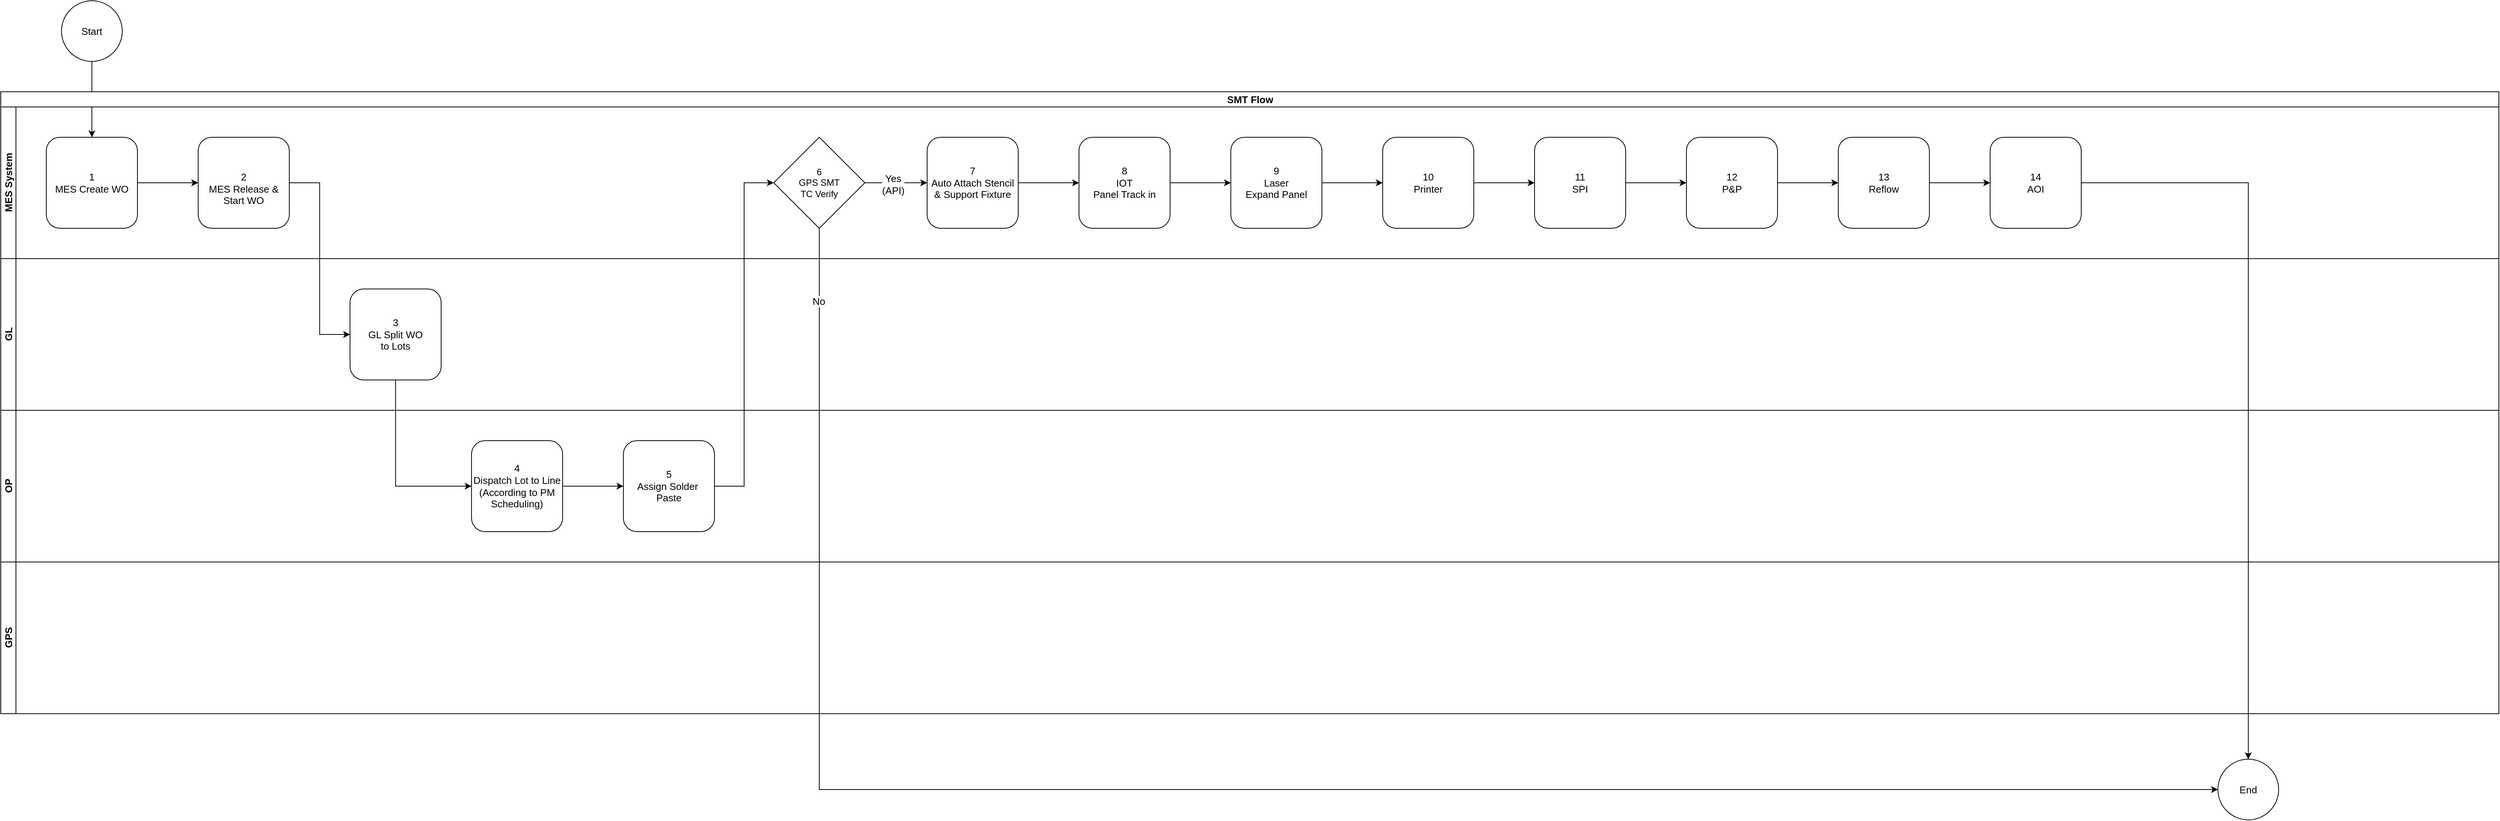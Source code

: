 <mxfile version="22.1.5" type="github" pages="4">
  <diagram name="0. SMT Flow" id="4LoAcsa9wCyBJGU6yPAQ">
    <mxGraphModel dx="3695" dy="1908" grid="1" gridSize="10" guides="1" tooltips="1" connect="1" arrows="1" fold="1" page="0" pageScale="1" pageWidth="1169" pageHeight="827" math="0" shadow="0">
      <root>
        <mxCell id="lsrAI2a4YngaBVKj8FtU-0" />
        <mxCell id="lsrAI2a4YngaBVKj8FtU-1" parent="lsrAI2a4YngaBVKj8FtU-0" />
        <mxCell id="gDUpVS5IpSoHxMBYjF2x-1" style="edgeStyle=orthogonalEdgeStyle;rounded=0;orthogonalLoop=1;jettySize=auto;html=1;exitX=1;exitY=0.5;exitDx=0;exitDy=0;entryX=0;entryY=0.5;entryDx=0;entryDy=0;fontSize=13;" edge="1" parent="lsrAI2a4YngaBVKj8FtU-1" source="lsrAI2a4YngaBVKj8FtU-5" target="lsrAI2a4YngaBVKj8FtU-8">
          <mxGeometry relative="1" as="geometry" />
        </mxCell>
        <mxCell id="lsrAI2a4YngaBVKj8FtU-5" value="1&lt;br style=&quot;font-size: 13px;&quot;&gt;MES Create WO" style="rounded=1;whiteSpace=wrap;html=1;fontSize=13;verticalAlign=middle;" vertex="1" parent="lsrAI2a4YngaBVKj8FtU-1">
          <mxGeometry x="40" y="200" width="120" height="120" as="geometry" />
        </mxCell>
        <mxCell id="gDUpVS5IpSoHxMBYjF2x-2" style="edgeStyle=orthogonalEdgeStyle;rounded=0;orthogonalLoop=1;jettySize=auto;html=1;exitX=1;exitY=0.5;exitDx=0;exitDy=0;entryX=0;entryY=0.5;entryDx=0;entryDy=0;fontSize=13;" edge="1" parent="lsrAI2a4YngaBVKj8FtU-1" source="lsrAI2a4YngaBVKj8FtU-8" target="lsrAI2a4YngaBVKj8FtU-10">
          <mxGeometry relative="1" as="geometry" />
        </mxCell>
        <mxCell id="lsrAI2a4YngaBVKj8FtU-8" value="&lt;br style=&quot;font-size: 13px;&quot;&gt;2&lt;br style=&quot;font-size: 13px;&quot;&gt;MES Release &amp;amp; &lt;br style=&quot;font-size: 13px;&quot;&gt;Start WO&lt;br style=&quot;font-size: 13px;&quot;&gt;" style="rounded=1;whiteSpace=wrap;html=1;fontSize=13;" vertex="1" parent="lsrAI2a4YngaBVKj8FtU-1">
          <mxGeometry x="240" y="200" width="120" height="120" as="geometry" />
        </mxCell>
        <mxCell id="lsrAI2a4YngaBVKj8FtU-9" value="Start" style="ellipse;whiteSpace=wrap;html=1;aspect=fixed;fontSize=13;" vertex="1" parent="lsrAI2a4YngaBVKj8FtU-1">
          <mxGeometry x="60" y="20" width="80" height="80" as="geometry" />
        </mxCell>
        <mxCell id="JL5M2NKlcuQdTF7bNuk7-0" value="End" style="ellipse;whiteSpace=wrap;html=1;aspect=fixed;fontSize=13;" vertex="1" parent="lsrAI2a4YngaBVKj8FtU-1">
          <mxGeometry x="2900" y="1020" width="80" height="80" as="geometry" />
        </mxCell>
        <mxCell id="gDUpVS5IpSoHxMBYjF2x-0" style="edgeStyle=orthogonalEdgeStyle;rounded=0;orthogonalLoop=1;jettySize=auto;html=1;exitX=0.5;exitY=1;exitDx=0;exitDy=0;entryX=0.5;entryY=0;entryDx=0;entryDy=0;fontSize=13;" edge="1" parent="lsrAI2a4YngaBVKj8FtU-1" source="lsrAI2a4YngaBVKj8FtU-9" target="lsrAI2a4YngaBVKj8FtU-5">
          <mxGeometry relative="1" as="geometry" />
        </mxCell>
        <mxCell id="SeX5UwsHkIRVZ4z2yRDU-0" value="" style="group" vertex="1" connectable="0" parent="lsrAI2a4YngaBVKj8FtU-1">
          <mxGeometry x="-20" y="140" width="3290" height="820" as="geometry" />
        </mxCell>
        <mxCell id="hTAVZJHK6Nea7UwYxCpy-0" value="&lt;font style=&quot;font-size: 13px;&quot;&gt;SMT Flow&lt;/font&gt;" style="swimlane;childLayout=stackLayout;resizeParent=1;resizeParentMax=0;horizontal=1;startSize=20;horizontalStack=0;html=1;" vertex="1" parent="SeX5UwsHkIRVZ4z2yRDU-0">
          <mxGeometry width="3290" height="620" as="geometry" />
        </mxCell>
        <mxCell id="hTAVZJHK6Nea7UwYxCpy-1" value="&lt;font style=&quot;font-size: 13px;&quot;&gt;MES System&lt;/font&gt;" style="swimlane;startSize=20;horizontal=0;html=1;" vertex="1" parent="hTAVZJHK6Nea7UwYxCpy-0">
          <mxGeometry y="20" width="3290" height="200" as="geometry" />
        </mxCell>
        <mxCell id="hTAVZJHK6Nea7UwYxCpy-9" style="edgeStyle=orthogonalEdgeStyle;rounded=0;orthogonalLoop=1;jettySize=auto;html=1;exitX=1;exitY=0.5;exitDx=0;exitDy=0;entryX=0;entryY=0.5;entryDx=0;entryDy=0;" edge="1" parent="hTAVZJHK6Nea7UwYxCpy-1" source="lsrAI2a4YngaBVKj8FtU-14" target="lsrAI2a4YngaBVKj8FtU-15">
          <mxGeometry relative="1" as="geometry" />
        </mxCell>
        <mxCell id="lsrAI2a4YngaBVKj8FtU-14" value="8&lt;br&gt;IOT&lt;br&gt;Panel Track in" style="rounded=1;whiteSpace=wrap;html=1;fontSize=13;" vertex="1" parent="hTAVZJHK6Nea7UwYxCpy-1">
          <mxGeometry x="1420.004" y="40" width="120" height="120" as="geometry" />
        </mxCell>
        <mxCell id="hTAVZJHK6Nea7UwYxCpy-10" style="edgeStyle=orthogonalEdgeStyle;rounded=0;orthogonalLoop=1;jettySize=auto;html=1;exitX=1;exitY=0.5;exitDx=0;exitDy=0;entryX=0;entryY=0.5;entryDx=0;entryDy=0;" edge="1" parent="hTAVZJHK6Nea7UwYxCpy-1" source="lsrAI2a4YngaBVKj8FtU-15" target="lsrAI2a4YngaBVKj8FtU-16">
          <mxGeometry relative="1" as="geometry" />
        </mxCell>
        <mxCell id="lsrAI2a4YngaBVKj8FtU-15" value="9&lt;br&gt;Laser&lt;br&gt;Expand Panel" style="rounded=1;whiteSpace=wrap;html=1;fontSize=13;" vertex="1" parent="hTAVZJHK6Nea7UwYxCpy-1">
          <mxGeometry x="1620.005" y="40" width="120" height="120" as="geometry" />
        </mxCell>
        <mxCell id="hTAVZJHK6Nea7UwYxCpy-11" style="edgeStyle=orthogonalEdgeStyle;rounded=0;orthogonalLoop=1;jettySize=auto;html=1;exitX=1;exitY=0.5;exitDx=0;exitDy=0;entryX=0;entryY=0.5;entryDx=0;entryDy=0;" edge="1" parent="hTAVZJHK6Nea7UwYxCpy-1" source="lsrAI2a4YngaBVKj8FtU-16" target="lsrAI2a4YngaBVKj8FtU-17">
          <mxGeometry relative="1" as="geometry" />
        </mxCell>
        <mxCell id="lsrAI2a4YngaBVKj8FtU-16" value="10&lt;br&gt;Printer" style="rounded=1;whiteSpace=wrap;html=1;fontSize=13;" vertex="1" parent="hTAVZJHK6Nea7UwYxCpy-1">
          <mxGeometry x="1819.995" y="40" width="120" height="120" as="geometry" />
        </mxCell>
        <mxCell id="hTAVZJHK6Nea7UwYxCpy-12" style="edgeStyle=orthogonalEdgeStyle;rounded=0;orthogonalLoop=1;jettySize=auto;html=1;exitX=1;exitY=0.5;exitDx=0;exitDy=0;entryX=0;entryY=0.5;entryDx=0;entryDy=0;" edge="1" parent="hTAVZJHK6Nea7UwYxCpy-1" source="lsrAI2a4YngaBVKj8FtU-17" target="lsrAI2a4YngaBVKj8FtU-18">
          <mxGeometry relative="1" as="geometry" />
        </mxCell>
        <mxCell id="lsrAI2a4YngaBVKj8FtU-17" value="11&lt;br&gt;SPI" style="rounded=1;whiteSpace=wrap;html=1;fontSize=13;" vertex="1" parent="hTAVZJHK6Nea7UwYxCpy-1">
          <mxGeometry x="2019.996" y="40" width="120" height="120" as="geometry" />
        </mxCell>
        <mxCell id="hTAVZJHK6Nea7UwYxCpy-13" style="edgeStyle=orthogonalEdgeStyle;rounded=0;orthogonalLoop=1;jettySize=auto;html=1;exitX=1;exitY=0.5;exitDx=0;exitDy=0;" edge="1" parent="hTAVZJHK6Nea7UwYxCpy-1" source="lsrAI2a4YngaBVKj8FtU-18" target="lsrAI2a4YngaBVKj8FtU-19">
          <mxGeometry relative="1" as="geometry" />
        </mxCell>
        <mxCell id="lsrAI2a4YngaBVKj8FtU-18" value="12&lt;br&gt;P&amp;amp;P" style="rounded=1;whiteSpace=wrap;html=1;fontSize=13;" vertex="1" parent="hTAVZJHK6Nea7UwYxCpy-1">
          <mxGeometry x="2219.997" y="40" width="120" height="120" as="geometry" />
        </mxCell>
        <mxCell id="hTAVZJHK6Nea7UwYxCpy-14" style="edgeStyle=orthogonalEdgeStyle;rounded=0;orthogonalLoop=1;jettySize=auto;html=1;exitX=1;exitY=0.5;exitDx=0;exitDy=0;entryX=0;entryY=0.5;entryDx=0;entryDy=0;" edge="1" parent="hTAVZJHK6Nea7UwYxCpy-1" source="lsrAI2a4YngaBVKj8FtU-19" target="lsrAI2a4YngaBVKj8FtU-26">
          <mxGeometry relative="1" as="geometry" />
        </mxCell>
        <mxCell id="lsrAI2a4YngaBVKj8FtU-19" value="13&lt;br&gt;Reflow" style="rounded=1;whiteSpace=wrap;html=1;fontSize=13;" vertex="1" parent="hTAVZJHK6Nea7UwYxCpy-1">
          <mxGeometry x="2419.998" y="40" width="120" height="120" as="geometry" />
        </mxCell>
        <mxCell id="lsrAI2a4YngaBVKj8FtU-26" value="14&lt;br&gt;AOI" style="rounded=1;whiteSpace=wrap;html=1;fontSize=13;" vertex="1" parent="hTAVZJHK6Nea7UwYxCpy-1">
          <mxGeometry x="2619.999" y="40" width="120" height="120" as="geometry" />
        </mxCell>
        <mxCell id="hTAVZJHK6Nea7UwYxCpy-20" style="edgeStyle=orthogonalEdgeStyle;rounded=0;orthogonalLoop=1;jettySize=auto;html=1;exitX=1;exitY=0.5;exitDx=0;exitDy=0;entryX=0;entryY=0.5;entryDx=0;entryDy=0;" edge="1" parent="hTAVZJHK6Nea7UwYxCpy-1" source="hTAVZJHK6Nea7UwYxCpy-16" target="lsrAI2a4YngaBVKj8FtU-14">
          <mxGeometry relative="1" as="geometry" />
        </mxCell>
        <mxCell id="hTAVZJHK6Nea7UwYxCpy-16" value="7&lt;br&gt;Auto Attach Stencil &amp;amp; Support Fixture" style="rounded=1;whiteSpace=wrap;html=1;fontSize=13;" vertex="1" parent="hTAVZJHK6Nea7UwYxCpy-1">
          <mxGeometry x="1220.003" y="40" width="120" height="120" as="geometry" />
        </mxCell>
        <mxCell id="SeX5UwsHkIRVZ4z2yRDU-7" style="edgeStyle=orthogonalEdgeStyle;rounded=0;orthogonalLoop=1;jettySize=auto;html=1;exitX=1;exitY=0.5;exitDx=0;exitDy=0;entryX=0;entryY=0.5;entryDx=0;entryDy=0;" edge="1" parent="hTAVZJHK6Nea7UwYxCpy-1" source="SeX5UwsHkIRVZ4z2yRDU-2" target="hTAVZJHK6Nea7UwYxCpy-16">
          <mxGeometry relative="1" as="geometry" />
        </mxCell>
        <mxCell id="SeX5UwsHkIRVZ4z2yRDU-8" value="Yes&lt;br style=&quot;font-size: 13px;&quot;&gt;(API)" style="edgeLabel;html=1;align=center;verticalAlign=middle;resizable=0;points=[];fontSize=13;" vertex="1" connectable="0" parent="SeX5UwsHkIRVZ4z2yRDU-7">
          <mxGeometry x="-0.098" y="-2" relative="1" as="geometry">
            <mxPoint as="offset" />
          </mxGeometry>
        </mxCell>
        <mxCell id="SeX5UwsHkIRVZ4z2yRDU-2" value="6&lt;br&gt;GPS SMT&lt;br&gt;TC Verify" style="rhombus;whiteSpace=wrap;html=1;" vertex="1" parent="hTAVZJHK6Nea7UwYxCpy-1">
          <mxGeometry x="1018" y="40" width="120" height="120" as="geometry" />
        </mxCell>
        <mxCell id="hTAVZJHK6Nea7UwYxCpy-2" value="&lt;font style=&quot;font-size: 13px;&quot;&gt;GL&lt;/font&gt;" style="swimlane;startSize=20;horizontal=0;html=1;" vertex="1" parent="hTAVZJHK6Nea7UwYxCpy-0">
          <mxGeometry y="220" width="3290" height="200" as="geometry" />
        </mxCell>
        <mxCell id="lsrAI2a4YngaBVKj8FtU-10" value="3&lt;br style=&quot;font-size: 13px;&quot;&gt;GL Split WO &lt;br&gt;to Lots" style="rounded=1;whiteSpace=wrap;html=1;fontSize=13;" vertex="1" parent="hTAVZJHK6Nea7UwYxCpy-2">
          <mxGeometry x="459.996" y="40" width="120" height="120" as="geometry" />
        </mxCell>
        <mxCell id="hTAVZJHK6Nea7UwYxCpy-3" value="&lt;font style=&quot;font-size: 13px;&quot;&gt;OP&lt;/font&gt;" style="swimlane;startSize=20;horizontal=0;html=1;" vertex="1" parent="hTAVZJHK6Nea7UwYxCpy-0">
          <mxGeometry y="420" width="3290" height="200" as="geometry" />
        </mxCell>
        <mxCell id="hTAVZJHK6Nea7UwYxCpy-15" style="edgeStyle=orthogonalEdgeStyle;rounded=0;orthogonalLoop=1;jettySize=auto;html=1;exitX=1;exitY=0.5;exitDx=0;exitDy=0;entryX=0;entryY=0.5;entryDx=0;entryDy=0;" edge="1" parent="hTAVZJHK6Nea7UwYxCpy-3" source="lsrAI2a4YngaBVKj8FtU-11" target="lsrAI2a4YngaBVKj8FtU-13">
          <mxGeometry relative="1" as="geometry" />
        </mxCell>
        <mxCell id="lsrAI2a4YngaBVKj8FtU-11" value="4&lt;br&gt;Dispatch Lot to Line&lt;br style=&quot;font-size: 13px;&quot;&gt;(According to PM Scheduling)" style="rounded=1;whiteSpace=wrap;html=1;fontSize=13;" vertex="1" parent="hTAVZJHK6Nea7UwYxCpy-3">
          <mxGeometry x="620.001" y="40" width="120" height="120" as="geometry" />
        </mxCell>
        <mxCell id="lsrAI2a4YngaBVKj8FtU-13" value="5&lt;br&gt;Assign Solder&amp;nbsp;&lt;br&gt;Paste" style="rounded=1;whiteSpace=wrap;html=1;fontSize=13;" vertex="1" parent="hTAVZJHK6Nea7UwYxCpy-3">
          <mxGeometry x="820.002" y="40" width="120" height="120" as="geometry" />
        </mxCell>
        <mxCell id="hTAVZJHK6Nea7UwYxCpy-4" style="edgeStyle=orthogonalEdgeStyle;rounded=0;orthogonalLoop=1;jettySize=auto;html=1;exitX=0.5;exitY=1;exitDx=0;exitDy=0;entryX=0;entryY=0.5;entryDx=0;entryDy=0;" edge="1" parent="hTAVZJHK6Nea7UwYxCpy-0" source="lsrAI2a4YngaBVKj8FtU-10" target="lsrAI2a4YngaBVKj8FtU-11">
          <mxGeometry relative="1" as="geometry" />
        </mxCell>
        <mxCell id="SeX5UwsHkIRVZ4z2yRDU-3" style="edgeStyle=orthogonalEdgeStyle;rounded=0;orthogonalLoop=1;jettySize=auto;html=1;exitX=1;exitY=0.5;exitDx=0;exitDy=0;entryX=0;entryY=0.5;entryDx=0;entryDy=0;" edge="1" parent="hTAVZJHK6Nea7UwYxCpy-0" source="lsrAI2a4YngaBVKj8FtU-13" target="SeX5UwsHkIRVZ4z2yRDU-2">
          <mxGeometry relative="1" as="geometry" />
        </mxCell>
        <mxCell id="hTAVZJHK6Nea7UwYxCpy-5" value="&lt;font style=&quot;font-size: 13px;&quot;&gt;GPS&lt;br&gt;&lt;/font&gt;" style="swimlane;startSize=20;horizontal=0;html=1;" vertex="1" parent="SeX5UwsHkIRVZ4z2yRDU-0">
          <mxGeometry y="620" width="3290" height="200" as="geometry" />
        </mxCell>
        <mxCell id="SeX5UwsHkIRVZ4z2yRDU-5" style="edgeStyle=orthogonalEdgeStyle;rounded=0;orthogonalLoop=1;jettySize=auto;html=1;exitX=0.5;exitY=1;exitDx=0;exitDy=0;entryX=0;entryY=0.5;entryDx=0;entryDy=0;" edge="1" parent="lsrAI2a4YngaBVKj8FtU-1" source="SeX5UwsHkIRVZ4z2yRDU-2" target="JL5M2NKlcuQdTF7bNuk7-0">
          <mxGeometry relative="1" as="geometry" />
        </mxCell>
        <mxCell id="SeX5UwsHkIRVZ4z2yRDU-6" value="No" style="edgeLabel;html=1;align=center;verticalAlign=middle;resizable=0;points=[];fontSize=13;" vertex="1" connectable="0" parent="SeX5UwsHkIRVZ4z2yRDU-5">
          <mxGeometry x="-0.926" y="-1" relative="1" as="geometry">
            <mxPoint as="offset" />
          </mxGeometry>
        </mxCell>
        <mxCell id="SeX5UwsHkIRVZ4z2yRDU-10" style="edgeStyle=orthogonalEdgeStyle;rounded=0;orthogonalLoop=1;jettySize=auto;html=1;exitX=1;exitY=0.5;exitDx=0;exitDy=0;entryX=0.5;entryY=0;entryDx=0;entryDy=0;" edge="1" parent="lsrAI2a4YngaBVKj8FtU-1" source="lsrAI2a4YngaBVKj8FtU-26" target="JL5M2NKlcuQdTF7bNuk7-0">
          <mxGeometry relative="1" as="geometry" />
        </mxCell>
      </root>
    </mxGraphModel>
  </diagram>
  <diagram name="1. MES Create WO" id="kMfND19_Ezq3t_1BL4Cr">
    <mxGraphModel dx="2377" dy="1145" grid="1" gridSize="10" guides="1" tooltips="1" connect="1" arrows="1" fold="1" page="0" pageScale="1" pageWidth="1169" pageHeight="827" math="0" shadow="0">
      <root>
        <mxCell id="v-P0XJ886XZ0XmWnyiew-0" />
        <mxCell id="v-P0XJ886XZ0XmWnyiew-1" parent="v-P0XJ886XZ0XmWnyiew-0" />
        <mxCell id="v-P0XJ886XZ0XmWnyiew-2" style="edgeStyle=orthogonalEdgeStyle;rounded=0;orthogonalLoop=1;jettySize=auto;html=1;exitX=1;exitY=0.5;exitDx=0;exitDy=0;entryX=0;entryY=0.5;entryDx=0;entryDy=0;fontSize=13;" edge="1" parent="v-P0XJ886XZ0XmWnyiew-1" source="v-P0XJ886XZ0XmWnyiew-4" target="v-P0XJ886XZ0XmWnyiew-6">
          <mxGeometry relative="1" as="geometry">
            <mxPoint x="200" y="290" as="targetPoint" />
          </mxGeometry>
        </mxCell>
        <mxCell id="v-P0XJ886XZ0XmWnyiew-3" style="edgeStyle=orthogonalEdgeStyle;rounded=0;orthogonalLoop=1;jettySize=auto;html=1;exitX=1;exitY=0.5;exitDx=0;exitDy=0;entryX=0;entryY=0.5;entryDx=0;entryDy=0;fontSize=13;" edge="1" parent="v-P0XJ886XZ0XmWnyiew-1" source="v-P0XJ886XZ0XmWnyiew-4" target="v-P0XJ886XZ0XmWnyiew-8">
          <mxGeometry relative="1" as="geometry" />
        </mxCell>
        <mxCell id="v-P0XJ886XZ0XmWnyiew-4" value="1.1&lt;br style=&quot;font-size: 13px;&quot;&gt;E1 Issue WO" style="rounded=1;whiteSpace=wrap;html=1;fontSize=13;" vertex="1" parent="v-P0XJ886XZ0XmWnyiew-1">
          <mxGeometry x="44.5" y="240" width="120" height="120" as="geometry" />
        </mxCell>
        <mxCell id="v-P0XJ886XZ0XmWnyiew-5" style="edgeStyle=orthogonalEdgeStyle;rounded=0;orthogonalLoop=1;jettySize=auto;html=1;exitX=1;exitY=0.5;exitDx=0;exitDy=0;entryX=0;entryY=0.5;entryDx=0;entryDy=0;fontSize=13;" edge="1" parent="v-P0XJ886XZ0XmWnyiew-1" source="v-P0XJ886XZ0XmWnyiew-6" target="v-P0XJ886XZ0XmWnyiew-9">
          <mxGeometry relative="1" as="geometry" />
        </mxCell>
        <mxCell id="v-P0XJ886XZ0XmWnyiew-6" value="1.2&lt;br style=&quot;font-size: 13px;&quot;&gt;Send to MES" style="rounded=1;whiteSpace=wrap;html=1;fontSize=13;" vertex="1" parent="v-P0XJ886XZ0XmWnyiew-1">
          <mxGeometry x="240" y="240" width="120" height="120" as="geometry" />
        </mxCell>
        <mxCell id="v-P0XJ886XZ0XmWnyiew-7" style="edgeStyle=orthogonalEdgeStyle;rounded=0;orthogonalLoop=1;jettySize=auto;html=1;exitX=1;exitY=0.5;exitDx=0;exitDy=0;entryX=0;entryY=0.5;entryDx=0;entryDy=0;fontSize=13;" edge="1" parent="v-P0XJ886XZ0XmWnyiew-1" source="v-P0XJ886XZ0XmWnyiew-8" target="v-P0XJ886XZ0XmWnyiew-11">
          <mxGeometry relative="1" as="geometry" />
        </mxCell>
        <mxCell id="v-P0XJ886XZ0XmWnyiew-8" value="1.2&lt;br style=&quot;font-size: 13px;&quot;&gt;Send to EWO" style="rounded=1;whiteSpace=wrap;html=1;fontSize=13;" vertex="1" parent="v-P0XJ886XZ0XmWnyiew-1">
          <mxGeometry x="240" y="440" width="120" height="120" as="geometry" />
        </mxCell>
        <mxCell id="v-P0XJ886XZ0XmWnyiew-9" value="1.3&lt;br style=&quot;font-size: 13px;&quot;&gt;MES Create WO" style="rounded=1;whiteSpace=wrap;html=1;fontSize=13;" vertex="1" parent="v-P0XJ886XZ0XmWnyiew-1">
          <mxGeometry x="440" y="240" width="120" height="120" as="geometry" />
        </mxCell>
        <mxCell id="v-P0XJ886XZ0XmWnyiew-10" style="edgeStyle=orthogonalEdgeStyle;rounded=0;orthogonalLoop=1;jettySize=auto;html=1;exitX=1;exitY=0.5;exitDx=0;exitDy=0;entryX=0;entryY=0.5;entryDx=0;entryDy=0;fontSize=13;" edge="1" parent="v-P0XJ886XZ0XmWnyiew-1" source="v-P0XJ886XZ0XmWnyiew-11" target="v-P0XJ886XZ0XmWnyiew-26">
          <mxGeometry relative="1" as="geometry" />
        </mxCell>
        <mxCell id="v-P0XJ886XZ0XmWnyiew-11" value="1.3&lt;br style=&quot;font-size: 13px;&quot;&gt;EWO Create WO" style="rounded=1;whiteSpace=wrap;html=1;fontSize=13;" vertex="1" parent="v-P0XJ886XZ0XmWnyiew-1">
          <mxGeometry x="440" y="440" width="120" height="120" as="geometry" />
        </mxCell>
        <mxCell id="v-P0XJ886XZ0XmWnyiew-14" value="Start" style="ellipse;whiteSpace=wrap;html=1;aspect=fixed;fontSize=13;" vertex="1" parent="v-P0XJ886XZ0XmWnyiew-1">
          <mxGeometry x="64.5" y="80" width="80" height="80" as="geometry" />
        </mxCell>
        <mxCell id="v-P0XJ886XZ0XmWnyiew-15" value="GPS TC Verify" style="rounded=1;whiteSpace=wrap;html=1;" vertex="1" parent="v-P0XJ886XZ0XmWnyiew-1">
          <mxGeometry x="1980" y="240" width="120" height="100" as="geometry" />
        </mxCell>
        <mxCell id="v-P0XJ886XZ0XmWnyiew-16" value="Panel Track in" style="rounded=1;whiteSpace=wrap;html=1;" vertex="1" parent="v-P0XJ886XZ0XmWnyiew-1">
          <mxGeometry x="2140" y="240" width="120" height="100" as="geometry" />
        </mxCell>
        <mxCell id="v-P0XJ886XZ0XmWnyiew-17" value="Panel Track in" style="rounded=1;whiteSpace=wrap;html=1;" vertex="1" parent="v-P0XJ886XZ0XmWnyiew-1">
          <mxGeometry x="2300" y="240" width="120" height="100" as="geometry" />
        </mxCell>
        <mxCell id="v-P0XJ886XZ0XmWnyiew-18" value="Laser" style="rounded=1;whiteSpace=wrap;html=1;" vertex="1" parent="v-P0XJ886XZ0XmWnyiew-1">
          <mxGeometry x="2460" y="240" width="120" height="100" as="geometry" />
        </mxCell>
        <mxCell id="v-P0XJ886XZ0XmWnyiew-19" value="Printer" style="rounded=1;whiteSpace=wrap;html=1;" vertex="1" parent="v-P0XJ886XZ0XmWnyiew-1">
          <mxGeometry x="2620" y="240" width="120" height="100" as="geometry" />
        </mxCell>
        <mxCell id="v-P0XJ886XZ0XmWnyiew-20" value="SPI" style="rounded=1;whiteSpace=wrap;html=1;" vertex="1" parent="v-P0XJ886XZ0XmWnyiew-1">
          <mxGeometry x="2780" y="240" width="120" height="100" as="geometry" />
        </mxCell>
        <mxCell id="v-P0XJ886XZ0XmWnyiew-21" value="P&amp;amp;P" style="rounded=1;whiteSpace=wrap;html=1;" vertex="1" parent="v-P0XJ886XZ0XmWnyiew-1">
          <mxGeometry x="2940" y="240" width="120" height="100" as="geometry" />
        </mxCell>
        <mxCell id="v-P0XJ886XZ0XmWnyiew-22" value="Reflow" style="rounded=1;whiteSpace=wrap;html=1;" vertex="1" parent="v-P0XJ886XZ0XmWnyiew-1">
          <mxGeometry x="3100" y="240" width="120" height="100" as="geometry" />
        </mxCell>
        <mxCell id="v-P0XJ886XZ0XmWnyiew-23" value="1 MES Create WO" style="swimlane;childLayout=stackLayout;resizeParent=1;resizeParentMax=0;horizontal=1;startSize=20;horizontalStack=0;html=1;fontSize=13;" vertex="1" parent="v-P0XJ886XZ0XmWnyiew-1">
          <mxGeometry x="-20" y="190" width="940" height="410" as="geometry" />
        </mxCell>
        <mxCell id="v-P0XJ886XZ0XmWnyiew-24" value="MES" style="swimlane;startSize=20;horizontal=0;html=1;fontSize=13;" vertex="1" parent="v-P0XJ886XZ0XmWnyiew-23">
          <mxGeometry y="20" width="940" height="190" as="geometry" />
        </mxCell>
        <mxCell id="v-P0XJ886XZ0XmWnyiew-25" value="EWO" style="swimlane;startSize=20;horizontal=0;html=1;fontSize=13;" vertex="1" parent="v-P0XJ886XZ0XmWnyiew-23">
          <mxGeometry y="210" width="940" height="200" as="geometry" />
        </mxCell>
        <mxCell id="v-P0XJ886XZ0XmWnyiew-26" value="1.4&lt;br style=&quot;font-size: 13px;&quot;&gt;EWO Approve" style="rhombus;whiteSpace=wrap;html=1;fontSize=13;" vertex="1" parent="v-P0XJ886XZ0XmWnyiew-25">
          <mxGeometry x="660" y="40" width="120" height="120" as="geometry" />
        </mxCell>
        <mxCell id="v-P0XJ886XZ0XmWnyiew-31" value="AOI" style="rounded=1;whiteSpace=wrap;html=1;" vertex="1" parent="v-P0XJ886XZ0XmWnyiew-1">
          <mxGeometry x="3260" y="240" width="120" height="100" as="geometry" />
        </mxCell>
        <mxCell id="v-P0XJ886XZ0XmWnyiew-33" style="edgeStyle=orthogonalEdgeStyle;rounded=0;orthogonalLoop=1;jettySize=auto;html=1;exitX=0.5;exitY=1;exitDx=0;exitDy=0;entryX=0.5;entryY=0;entryDx=0;entryDy=0;fontSize=13;" edge="1" parent="v-P0XJ886XZ0XmWnyiew-1" source="v-P0XJ886XZ0XmWnyiew-14" target="v-P0XJ886XZ0XmWnyiew-4">
          <mxGeometry relative="1" as="geometry" />
        </mxCell>
        <mxCell id="v-P0XJ886XZ0XmWnyiew-34" value="End" style="ellipse;whiteSpace=wrap;html=1;aspect=fixed;fontSize=13;" vertex="1" parent="v-P0XJ886XZ0XmWnyiew-1">
          <mxGeometry x="660" y="680" width="80" height="80" as="geometry" />
        </mxCell>
        <mxCell id="v-P0XJ886XZ0XmWnyiew-36" style="edgeStyle=orthogonalEdgeStyle;rounded=0;orthogonalLoop=1;jettySize=auto;html=1;exitX=1;exitY=0.5;exitDx=0;exitDy=0;fontSize=13;entryX=0;entryY=0.5;entryDx=0;entryDy=0;" edge="1" parent="v-P0XJ886XZ0XmWnyiew-1" source="v-P0XJ886XZ0XmWnyiew-26" target="MZobAuaOQ1oqcK6hqaSr-0">
          <mxGeometry relative="1" as="geometry">
            <mxPoint x="980" y="450" as="targetPoint" />
          </mxGeometry>
        </mxCell>
        <mxCell id="v-P0XJ886XZ0XmWnyiew-37" value="Yes&lt;br style=&quot;font-size: 13px;&quot;&gt;(API)" style="edgeLabel;html=1;align=center;verticalAlign=middle;resizable=0;points=[];fontSize=13;" vertex="1" connectable="0" parent="v-P0XJ886XZ0XmWnyiew-36">
          <mxGeometry x="-0.364" y="2" relative="1" as="geometry">
            <mxPoint as="offset" />
          </mxGeometry>
        </mxCell>
        <mxCell id="KfGFUeUZ6IWh8sjZut4C-0" style="edgeStyle=orthogonalEdgeStyle;rounded=0;orthogonalLoop=1;jettySize=auto;html=1;exitX=0.5;exitY=1;exitDx=0;exitDy=0;entryX=0.5;entryY=0;entryDx=0;entryDy=0;entryPerimeter=0;" edge="1" parent="v-P0XJ886XZ0XmWnyiew-1" source="v-P0XJ886XZ0XmWnyiew-26" target="v-P0XJ886XZ0XmWnyiew-34">
          <mxGeometry relative="1" as="geometry">
            <mxPoint x="700" y="780" as="targetPoint" />
          </mxGeometry>
        </mxCell>
        <mxCell id="MZobAuaOQ1oqcK6hqaSr-1" value="&lt;font style=&quot;font-size: 13px;&quot;&gt;No&lt;/font&gt;" style="edgeLabel;html=1;align=center;verticalAlign=middle;resizable=0;points=[];" vertex="1" connectable="0" parent="KfGFUeUZ6IWh8sjZut4C-0">
          <mxGeometry x="0.233" y="-1" relative="1" as="geometry">
            <mxPoint as="offset" />
          </mxGeometry>
        </mxCell>
        <mxCell id="MZobAuaOQ1oqcK6hqaSr-0" value="&lt;font style=&quot;font-size: 13px;&quot;&gt;&lt;br&gt;2&lt;br&gt;MES Release &amp;amp; &lt;br&gt;Start WO&lt;br&gt;(Expand Panel Material)&lt;/font&gt;" style="rounded=1;whiteSpace=wrap;html=1;" vertex="1" parent="v-P0XJ886XZ0XmWnyiew-1">
          <mxGeometry x="1000" y="440" width="120" height="120" as="geometry" />
        </mxCell>
      </root>
    </mxGraphModel>
  </diagram>
  <diagram id="iaL6RcCxSwWeX1bMBB6b" name="6. GPS TC Verify">
    <mxGraphModel dx="3177" dy="1945" grid="1" gridSize="10" guides="1" tooltips="1" connect="1" arrows="1" fold="1" page="0" pageScale="1" pageWidth="1169" pageHeight="827" math="0" shadow="0">
      <root>
        <mxCell id="0" />
        <mxCell id="1" parent="0" />
        <mxCell id="QHmtUkzqIkDgGUw0xg6C-3" value="" style="group" vertex="1" connectable="0" parent="1">
          <mxGeometry x="-820" y="-500" width="1270" height="610" as="geometry" />
        </mxCell>
        <mxCell id="JE7L3iNSK9wxi28AZLIl-1" value="6. GPS TC Verify" style="swimlane;childLayout=stackLayout;resizeParent=1;resizeParentMax=0;horizontal=1;startSize=20;horizontalStack=0;html=1;fontSize=13;" vertex="1" parent="QHmtUkzqIkDgGUw0xg6C-3">
          <mxGeometry width="860" height="420" as="geometry" />
        </mxCell>
        <mxCell id="JE7L3iNSK9wxi28AZLIl-2" value="GL" style="swimlane;startSize=20;horizontal=0;html=1;fontSize=13;" vertex="1" parent="JE7L3iNSK9wxi28AZLIl-1">
          <mxGeometry y="20" width="860" height="200" as="geometry" />
        </mxCell>
        <mxCell id="iK3zuMoLE5hwUh2cM-yj-1" value="7&lt;br&gt;Auto Attach Stencil &amp;amp; Support Fixture" style="rounded=1;whiteSpace=wrap;html=1;fontSize=13;" vertex="1" parent="JE7L3iNSK9wxi28AZLIl-2">
          <mxGeometry x="940.003" y="40" width="120" height="120" as="geometry" />
        </mxCell>
        <mxCell id="4oc1TcgjgqitA63c4j54-5" value="6.4&lt;br style=&quot;font-size: 13px;&quot;&gt;&lt;span style=&quot;font-size: 13px;&quot;&gt;Verify SMT Travel Card&lt;/span&gt;" style="rhombus;whiteSpace=wrap;html=1;" vertex="1" parent="JE7L3iNSK9wxi28AZLIl-2">
          <mxGeometry x="660" y="40" width="120" height="120" as="geometry" />
        </mxCell>
        <mxCell id="QHmtUkzqIkDgGUw0xg6C-4" value="6.2&lt;br&gt;PM Schedule&lt;br&gt;Attach Solder &lt;br&gt;Paste" style="rounded=1;whiteSpace=wrap;html=1;fontSize=13;" vertex="1" parent="JE7L3iNSK9wxi28AZLIl-2">
          <mxGeometry x="260" y="40" width="120" height="120" as="geometry" />
        </mxCell>
        <mxCell id="QHmtUkzqIkDgGUw0xg6C-1" value="6.1&lt;br style=&quot;font-size: 13px;&quot;&gt;PM Schedule&lt;br&gt;Assign Line" style="rounded=1;whiteSpace=wrap;html=1;fontSize=13;" vertex="1" parent="JE7L3iNSK9wxi28AZLIl-2">
          <mxGeometry x="60" y="40" width="120" height="120" as="geometry" />
        </mxCell>
        <mxCell id="iK3zuMoLE5hwUh2cM-yj-2" style="edgeStyle=orthogonalEdgeStyle;rounded=0;orthogonalLoop=1;jettySize=auto;html=1;exitX=1;exitY=0.5;exitDx=0;exitDy=0;" edge="1" parent="JE7L3iNSK9wxi28AZLIl-2" source="4oc1TcgjgqitA63c4j54-5" target="iK3zuMoLE5hwUh2cM-yj-1">
          <mxGeometry relative="1" as="geometry" />
        </mxCell>
        <mxCell id="iK3zuMoLE5hwUh2cM-yj-3" value="&lt;font style=&quot;font-size: 13px;&quot;&gt;Yes&lt;br&gt;(API)&lt;/font&gt;" style="edgeLabel;html=1;align=center;verticalAlign=middle;resizable=0;points=[];" vertex="1" connectable="0" parent="iK3zuMoLE5hwUh2cM-yj-2">
          <mxGeometry x="-0.1" y="2" relative="1" as="geometry">
            <mxPoint x="-32" y="2" as="offset" />
          </mxGeometry>
        </mxCell>
        <mxCell id="4oc1TcgjgqitA63c4j54-1" style="edgeStyle=orthogonalEdgeStyle;rounded=0;orthogonalLoop=1;jettySize=auto;html=1;exitX=1;exitY=0.5;exitDx=0;exitDy=0;entryX=0;entryY=0.5;entryDx=0;entryDy=0;" edge="1" parent="JE7L3iNSK9wxi28AZLIl-2" source="QHmtUkzqIkDgGUw0xg6C-1" target="QHmtUkzqIkDgGUw0xg6C-4">
          <mxGeometry relative="1" as="geometry" />
        </mxCell>
        <mxCell id="JE7L3iNSK9wxi28AZLIl-3" value="OP" style="swimlane;startSize=20;horizontal=0;html=1;fontSize=13;" vertex="1" parent="JE7L3iNSK9wxi28AZLIl-1">
          <mxGeometry y="220" width="860" height="200" as="geometry" />
        </mxCell>
        <mxCell id="4pcVJG-zE3mjRksetatY-2" value="6.3&lt;br&gt;GPS SMT Travel Card&lt;br&gt;- Select Stencil&lt;br&gt;-Select Support Fixture" style="rounded=1;whiteSpace=wrap;html=1;fontSize=13;" vertex="1" parent="JE7L3iNSK9wxi28AZLIl-3">
          <mxGeometry x="460" y="42" width="120" height="120" as="geometry" />
        </mxCell>
        <mxCell id="4oc1TcgjgqitA63c4j54-4" style="edgeStyle=orthogonalEdgeStyle;rounded=0;orthogonalLoop=1;jettySize=auto;html=1;exitX=1;exitY=0.5;exitDx=0;exitDy=0;entryX=0;entryY=0.5;entryDx=0;entryDy=0;" edge="1" parent="JE7L3iNSK9wxi28AZLIl-1" source="4pcVJG-zE3mjRksetatY-2" target="4oc1TcgjgqitA63c4j54-5">
          <mxGeometry relative="1" as="geometry">
            <mxPoint x="610" y="330" as="targetPoint" />
          </mxGeometry>
        </mxCell>
        <mxCell id="4oc1TcgjgqitA63c4j54-2" style="edgeStyle=orthogonalEdgeStyle;rounded=0;orthogonalLoop=1;jettySize=auto;html=1;exitX=1;exitY=0.5;exitDx=0;exitDy=0;entryX=0;entryY=0.5;entryDx=0;entryDy=0;" edge="1" parent="JE7L3iNSK9wxi28AZLIl-1" source="QHmtUkzqIkDgGUw0xg6C-4" target="4pcVJG-zE3mjRksetatY-2">
          <mxGeometry relative="1" as="geometry" />
        </mxCell>
        <mxCell id="4oc1TcgjgqitA63c4j54-7" value="&lt;font style=&quot;font-size: 13px;&quot;&gt;End&lt;/font&gt;" style="ellipse;whiteSpace=wrap;html=1;aspect=fixed;" vertex="1" parent="QHmtUkzqIkDgGUw0xg6C-3">
          <mxGeometry x="680" y="460" width="80" height="80" as="geometry" />
        </mxCell>
        <mxCell id="wCWMTO_biVZ_xCEZj8qB-2" style="edgeStyle=orthogonalEdgeStyle;rounded=0;orthogonalLoop=1;jettySize=auto;html=1;exitX=0.5;exitY=1;exitDx=0;exitDy=0;entryX=0.5;entryY=0;entryDx=0;entryDy=0;" edge="1" parent="QHmtUkzqIkDgGUw0xg6C-3" source="4oc1TcgjgqitA63c4j54-5" target="4oc1TcgjgqitA63c4j54-7">
          <mxGeometry relative="1" as="geometry" />
        </mxCell>
        <mxCell id="wCWMTO_biVZ_xCEZj8qB-3" value="&lt;font style=&quot;font-size: 13px;&quot;&gt;No&lt;/font&gt;" style="edgeLabel;html=1;align=center;verticalAlign=middle;resizable=0;points=[];" vertex="1" connectable="0" parent="wCWMTO_biVZ_xCEZj8qB-2">
          <mxGeometry x="-0.864" relative="1" as="geometry">
            <mxPoint as="offset" />
          </mxGeometry>
        </mxCell>
        <mxCell id="4oc1TcgjgqitA63c4j54-6" value="&lt;font style=&quot;font-size: 13px;&quot;&gt;Start&lt;/font&gt;" style="ellipse;whiteSpace=wrap;html=1;aspect=fixed;" vertex="1" parent="1">
          <mxGeometry x="-740" y="-610" width="80" height="80" as="geometry" />
        </mxCell>
      </root>
    </mxGraphModel>
  </diagram>
  <diagram id="C5RBs43oDa-KdzZeNtuy" name="WO Flow">
    <mxGraphModel dx="1798" dy="1145" grid="1" gridSize="10" guides="1" tooltips="1" connect="1" arrows="1" fold="1" page="1" pageScale="1" pageWidth="1169" pageHeight="827" math="0" shadow="0">
      <root>
        <mxCell id="WIyWlLk6GJQsqaUBKTNV-0" />
        <mxCell id="WIyWlLk6GJQsqaUBKTNV-1" parent="WIyWlLk6GJQsqaUBKTNV-0" />
        <mxCell id="tXJf2z_1beXB19hdbaHJ-4" value="E1 Issue WO" style="rounded=1;whiteSpace=wrap;html=1;" parent="WIyWlLk6GJQsqaUBKTNV-1" vertex="1">
          <mxGeometry x="40" y="160" width="120" height="60" as="geometry" />
        </mxCell>
        <mxCell id="tXJf2z_1beXB19hdbaHJ-5" value="Send to MES" style="rounded=1;whiteSpace=wrap;html=1;" parent="WIyWlLk6GJQsqaUBKTNV-1" vertex="1">
          <mxGeometry x="200" y="160" width="120" height="60" as="geometry" />
        </mxCell>
        <mxCell id="tXJf2z_1beXB19hdbaHJ-6" value="Send to EWO" style="rounded=1;whiteSpace=wrap;html=1;" parent="WIyWlLk6GJQsqaUBKTNV-1" vertex="1">
          <mxGeometry x="200" y="240" width="120" height="60" as="geometry" />
        </mxCell>
        <mxCell id="tXJf2z_1beXB19hdbaHJ-7" value="MES Create WO" style="rounded=1;whiteSpace=wrap;html=1;" parent="WIyWlLk6GJQsqaUBKTNV-1" vertex="1">
          <mxGeometry x="360" y="160" width="120" height="60" as="geometry" />
        </mxCell>
        <mxCell id="tXJf2z_1beXB19hdbaHJ-8" value="EWO Create WO" style="rounded=1;whiteSpace=wrap;html=1;" parent="WIyWlLk6GJQsqaUBKTNV-1" vertex="1">
          <mxGeometry x="360" y="240" width="120" height="60" as="geometry" />
        </mxCell>
        <mxCell id="tXJf2z_1beXB19hdbaHJ-9" value="EWO Approve" style="rounded=1;whiteSpace=wrap;html=1;" parent="WIyWlLk6GJQsqaUBKTNV-1" vertex="1">
          <mxGeometry x="520" y="240" width="120" height="60" as="geometry" />
        </mxCell>
        <mxCell id="tXJf2z_1beXB19hdbaHJ-10" value="MES Release &amp;amp; &lt;br&gt;Start WO&lt;br&gt;(Expand Panel Material)" style="rounded=1;whiteSpace=wrap;html=1;" parent="WIyWlLk6GJQsqaUBKTNV-1" vertex="1">
          <mxGeometry x="680" y="240" width="120" height="60" as="geometry" />
        </mxCell>
        <mxCell id="tXJf2z_1beXB19hdbaHJ-11" value="Start" style="ellipse;whiteSpace=wrap;html=1;aspect=fixed;" parent="WIyWlLk6GJQsqaUBKTNV-1" vertex="1">
          <mxGeometry x="60" y="50" width="80" height="80" as="geometry" />
        </mxCell>
        <mxCell id="tXJf2z_1beXB19hdbaHJ-12" value="GL Split WO to Lots" style="rounded=1;whiteSpace=wrap;html=1;" parent="WIyWlLk6GJQsqaUBKTNV-1" vertex="1">
          <mxGeometry x="840" y="240" width="120" height="60" as="geometry" />
        </mxCell>
        <mxCell id="tXJf2z_1beXB19hdbaHJ-13" value="Dispatch Lot to Line&lt;br&gt;(According to PM Scheduling)" style="rounded=1;whiteSpace=wrap;html=1;" parent="WIyWlLk6GJQsqaUBKTNV-1" vertex="1">
          <mxGeometry x="1000" y="240" width="120" height="60" as="geometry" />
        </mxCell>
        <mxCell id="tXJf2z_1beXB19hdbaHJ-14" value="GPS TC Verify" style="rounded=1;whiteSpace=wrap;html=1;" parent="WIyWlLk6GJQsqaUBKTNV-1" vertex="1">
          <mxGeometry x="1160" y="240" width="120" height="60" as="geometry" />
        </mxCell>
        <mxCell id="tXJf2z_1beXB19hdbaHJ-15" value="Panel Track in" style="rounded=1;whiteSpace=wrap;html=1;" parent="WIyWlLk6GJQsqaUBKTNV-1" vertex="1">
          <mxGeometry x="1320" y="240" width="120" height="60" as="geometry" />
        </mxCell>
        <mxCell id="tXJf2z_1beXB19hdbaHJ-16" value="Panel Track in" style="rounded=1;whiteSpace=wrap;html=1;" parent="WIyWlLk6GJQsqaUBKTNV-1" vertex="1">
          <mxGeometry x="1480" y="240" width="120" height="60" as="geometry" />
        </mxCell>
        <mxCell id="tXJf2z_1beXB19hdbaHJ-17" value="Laser" style="rounded=1;whiteSpace=wrap;html=1;" parent="WIyWlLk6GJQsqaUBKTNV-1" vertex="1">
          <mxGeometry x="1640" y="240" width="120" height="60" as="geometry" />
        </mxCell>
        <mxCell id="tXJf2z_1beXB19hdbaHJ-18" value="Printer" style="rounded=1;whiteSpace=wrap;html=1;" parent="WIyWlLk6GJQsqaUBKTNV-1" vertex="1">
          <mxGeometry x="1800" y="240" width="120" height="60" as="geometry" />
        </mxCell>
        <mxCell id="tXJf2z_1beXB19hdbaHJ-19" value="SPI" style="rounded=1;whiteSpace=wrap;html=1;" parent="WIyWlLk6GJQsqaUBKTNV-1" vertex="1">
          <mxGeometry x="1960" y="240" width="120" height="60" as="geometry" />
        </mxCell>
        <mxCell id="tXJf2z_1beXB19hdbaHJ-21" value="P&amp;amp;P" style="rounded=1;whiteSpace=wrap;html=1;" parent="WIyWlLk6GJQsqaUBKTNV-1" vertex="1">
          <mxGeometry x="2120" y="240" width="120" height="60" as="geometry" />
        </mxCell>
        <mxCell id="tXJf2z_1beXB19hdbaHJ-22" value="Reflow" style="rounded=1;whiteSpace=wrap;html=1;" parent="WIyWlLk6GJQsqaUBKTNV-1" vertex="1">
          <mxGeometry x="2280" y="240" width="120" height="60" as="geometry" />
        </mxCell>
        <mxCell id="tXJf2z_1beXB19hdbaHJ-23" value="WO Flow" style="swimlane;childLayout=stackLayout;resizeParent=1;resizeParentMax=0;horizontal=1;startSize=20;horizontalStack=0;html=1;" parent="WIyWlLk6GJQsqaUBKTNV-1" vertex="1">
          <mxGeometry x="40" y="447" width="480" height="380" as="geometry" />
        </mxCell>
        <mxCell id="tXJf2z_1beXB19hdbaHJ-24" value="OP" style="swimlane;startSize=20;horizontal=0;html=1;" parent="tXJf2z_1beXB19hdbaHJ-23" vertex="1">
          <mxGeometry y="20" width="480" height="120" as="geometry" />
        </mxCell>
        <mxCell id="tXJf2z_1beXB19hdbaHJ-25" value="GL" style="swimlane;startSize=20;horizontal=0;html=1;" parent="tXJf2z_1beXB19hdbaHJ-23" vertex="1">
          <mxGeometry y="140" width="480" height="120" as="geometry" />
        </mxCell>
        <mxCell id="tXJf2z_1beXB19hdbaHJ-26" value="MES System" style="swimlane;startSize=20;horizontal=0;html=1;" parent="tXJf2z_1beXB19hdbaHJ-23" vertex="1">
          <mxGeometry y="260" width="480" height="120" as="geometry" />
        </mxCell>
        <mxCell id="tXJf2z_1beXB19hdbaHJ-27" value="GPS System" style="swimlane;startSize=20;horizontal=0;html=1;" parent="WIyWlLk6GJQsqaUBKTNV-1" vertex="1">
          <mxGeometry x="40" y="827" width="480" height="120" as="geometry" />
        </mxCell>
        <mxCell id="tXJf2z_1beXB19hdbaHJ-28" value="EWO System" style="swimlane;startSize=20;horizontal=0;html=1;" parent="WIyWlLk6GJQsqaUBKTNV-1" vertex="1">
          <mxGeometry x="40" y="947" width="480" height="120" as="geometry" />
        </mxCell>
        <mxCell id="tXJf2z_1beXB19hdbaHJ-29" value="AOI" style="rounded=1;whiteSpace=wrap;html=1;" parent="WIyWlLk6GJQsqaUBKTNV-1" vertex="1">
          <mxGeometry x="2440" y="240" width="120" height="60" as="geometry" />
        </mxCell>
      </root>
    </mxGraphModel>
  </diagram>
</mxfile>
